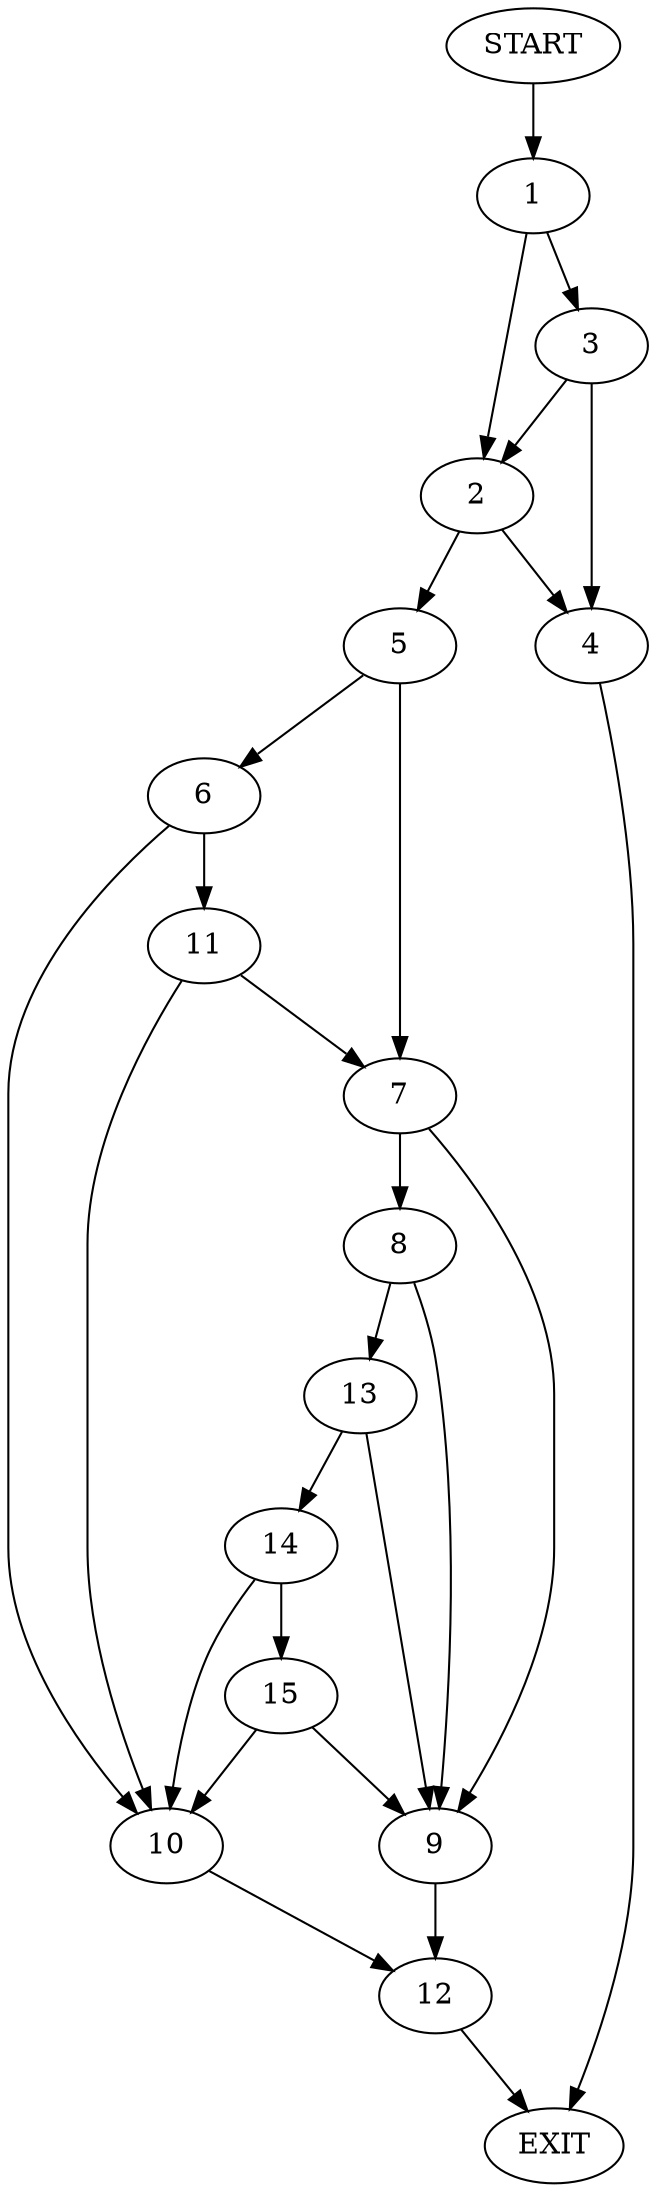 digraph {
0 [label="START"]
16 [label="EXIT"]
0 -> 1
1 -> 2
1 -> 3
3 -> 4
3 -> 2
2 -> 4
2 -> 5
4 -> 16
5 -> 6
5 -> 7
7 -> 8
7 -> 9
6 -> 10
6 -> 11
10 -> 12
11 -> 7
11 -> 10
8 -> 9
8 -> 13
9 -> 12
13 -> 14
13 -> 9
14 -> 15
14 -> 10
15 -> 9
15 -> 10
12 -> 16
}
